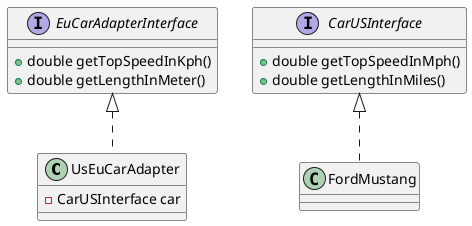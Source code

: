 @startuml
class UsEuCarAdapter {
- CarUSInterface car

}
interface CarUSInterface {
+ double getTopSpeedInMph()
+ double getLengthInMiles()
}

interface EuCarAdapterInterface {
+ double getTopSpeedInKph()
+ double getLengthInMeter()
}

class FordMustang {

}


EuCarAdapterInterface <|.. UsEuCarAdapter
CarUSInterface <|.. FordMustang
@enduml